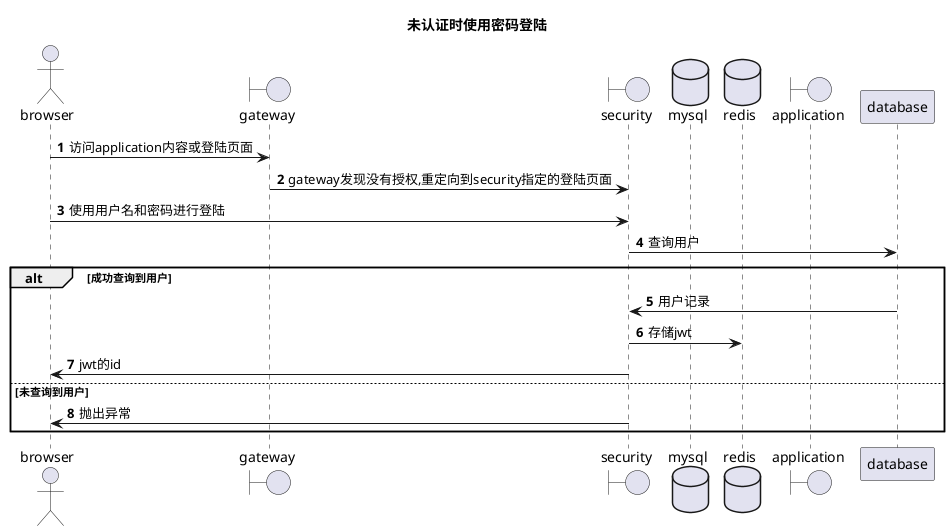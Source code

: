 @startuml
'https://plantuml.com/sequence-diagram
title 未认证时使用密码登陆

autonumber

actor browser
boundary gateway
boundary security
database mysql
database redis
boundary application

browser->gateway:访问application内容或登陆页面
gateway->security:gateway发现没有授权,重定向到security指定的登陆页面
browser->security: 使用用户名和密码进行登陆
security->database: 查询用户
alt 成功查询到用户
database-> security: 用户记录
security->redis: 存储jwt
security->browser : jwt的id
else 未查询到用户
security->browser: 抛出异常
end
@enduml